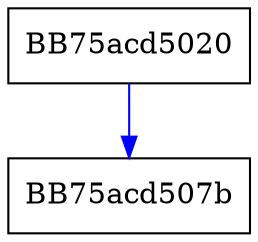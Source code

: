 digraph CreateInstance {
  node [shape="box"];
  graph [splines=ortho];
  BB75acd5020 -> BB75acd507b [color="blue"];
}